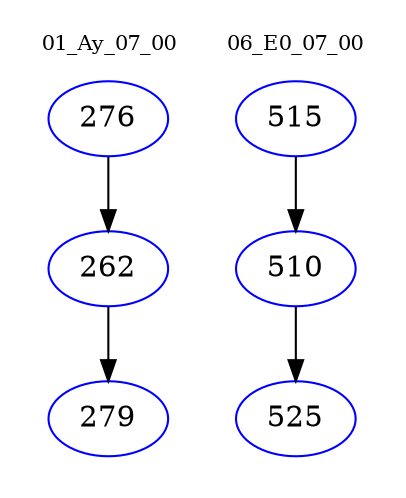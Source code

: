 digraph{
subgraph cluster_0 {
color = white
label = "01_Ay_07_00";
fontsize=10;
T0_276 [label="276", color="blue"]
T0_276 -> T0_262 [color="black"]
T0_262 [label="262", color="blue"]
T0_262 -> T0_279 [color="black"]
T0_279 [label="279", color="blue"]
}
subgraph cluster_1 {
color = white
label = "06_E0_07_00";
fontsize=10;
T1_515 [label="515", color="blue"]
T1_515 -> T1_510 [color="black"]
T1_510 [label="510", color="blue"]
T1_510 -> T1_525 [color="black"]
T1_525 [label="525", color="blue"]
}
}
